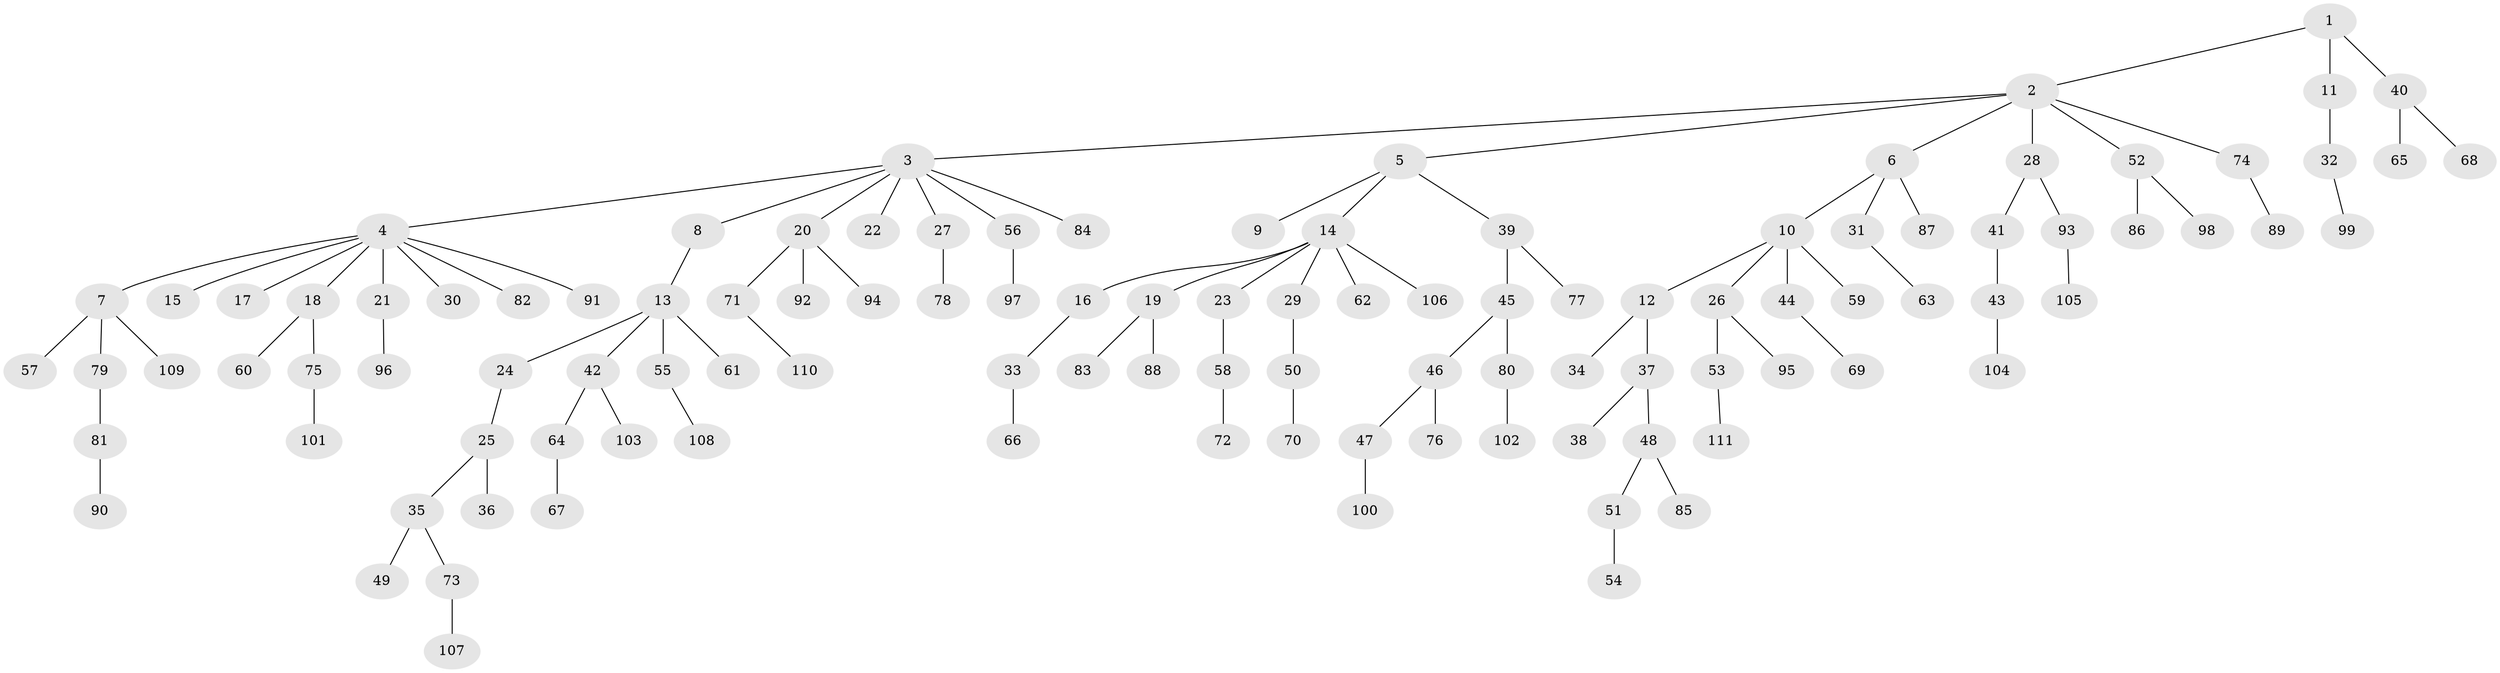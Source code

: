 // Generated by graph-tools (version 1.1) at 2025/26/03/09/25 03:26:24]
// undirected, 111 vertices, 110 edges
graph export_dot {
graph [start="1"]
  node [color=gray90,style=filled];
  1;
  2;
  3;
  4;
  5;
  6;
  7;
  8;
  9;
  10;
  11;
  12;
  13;
  14;
  15;
  16;
  17;
  18;
  19;
  20;
  21;
  22;
  23;
  24;
  25;
  26;
  27;
  28;
  29;
  30;
  31;
  32;
  33;
  34;
  35;
  36;
  37;
  38;
  39;
  40;
  41;
  42;
  43;
  44;
  45;
  46;
  47;
  48;
  49;
  50;
  51;
  52;
  53;
  54;
  55;
  56;
  57;
  58;
  59;
  60;
  61;
  62;
  63;
  64;
  65;
  66;
  67;
  68;
  69;
  70;
  71;
  72;
  73;
  74;
  75;
  76;
  77;
  78;
  79;
  80;
  81;
  82;
  83;
  84;
  85;
  86;
  87;
  88;
  89;
  90;
  91;
  92;
  93;
  94;
  95;
  96;
  97;
  98;
  99;
  100;
  101;
  102;
  103;
  104;
  105;
  106;
  107;
  108;
  109;
  110;
  111;
  1 -- 2;
  1 -- 11;
  1 -- 40;
  2 -- 3;
  2 -- 5;
  2 -- 6;
  2 -- 28;
  2 -- 52;
  2 -- 74;
  3 -- 4;
  3 -- 8;
  3 -- 20;
  3 -- 22;
  3 -- 27;
  3 -- 56;
  3 -- 84;
  4 -- 7;
  4 -- 15;
  4 -- 17;
  4 -- 18;
  4 -- 21;
  4 -- 30;
  4 -- 82;
  4 -- 91;
  5 -- 9;
  5 -- 14;
  5 -- 39;
  6 -- 10;
  6 -- 31;
  6 -- 87;
  7 -- 57;
  7 -- 79;
  7 -- 109;
  8 -- 13;
  10 -- 12;
  10 -- 26;
  10 -- 44;
  10 -- 59;
  11 -- 32;
  12 -- 34;
  12 -- 37;
  13 -- 24;
  13 -- 42;
  13 -- 55;
  13 -- 61;
  14 -- 16;
  14 -- 19;
  14 -- 23;
  14 -- 29;
  14 -- 62;
  14 -- 106;
  16 -- 33;
  18 -- 60;
  18 -- 75;
  19 -- 83;
  19 -- 88;
  20 -- 71;
  20 -- 92;
  20 -- 94;
  21 -- 96;
  23 -- 58;
  24 -- 25;
  25 -- 35;
  25 -- 36;
  26 -- 53;
  26 -- 95;
  27 -- 78;
  28 -- 41;
  28 -- 93;
  29 -- 50;
  31 -- 63;
  32 -- 99;
  33 -- 66;
  35 -- 49;
  35 -- 73;
  37 -- 38;
  37 -- 48;
  39 -- 45;
  39 -- 77;
  40 -- 65;
  40 -- 68;
  41 -- 43;
  42 -- 64;
  42 -- 103;
  43 -- 104;
  44 -- 69;
  45 -- 46;
  45 -- 80;
  46 -- 47;
  46 -- 76;
  47 -- 100;
  48 -- 51;
  48 -- 85;
  50 -- 70;
  51 -- 54;
  52 -- 86;
  52 -- 98;
  53 -- 111;
  55 -- 108;
  56 -- 97;
  58 -- 72;
  64 -- 67;
  71 -- 110;
  73 -- 107;
  74 -- 89;
  75 -- 101;
  79 -- 81;
  80 -- 102;
  81 -- 90;
  93 -- 105;
}
